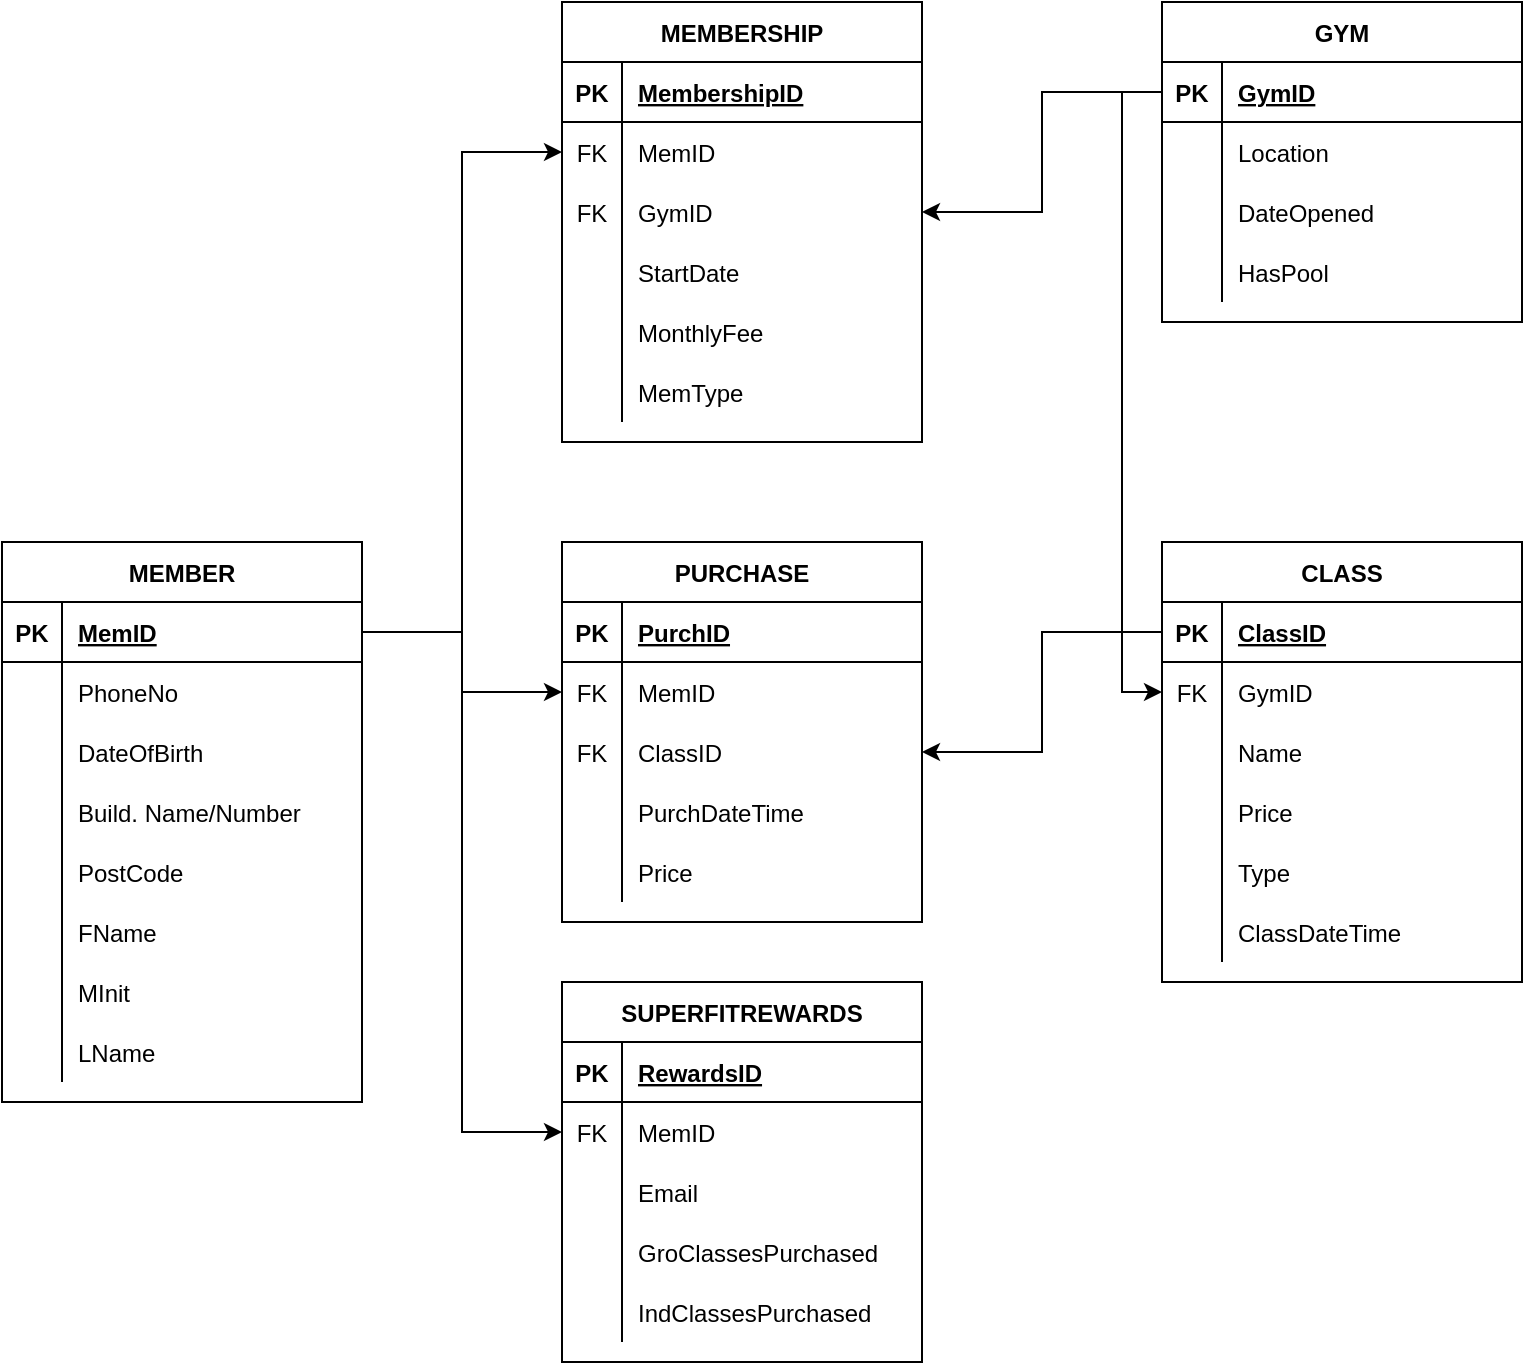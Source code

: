 <mxfile version="14.4.2" type="github">
  <diagram id="R2lEEEUBdFMjLlhIrx00" name="Page-1">
    <mxGraphModel dx="994" dy="1148" grid="1" gridSize="10" guides="1" tooltips="1" connect="1" arrows="1" fold="1" page="1" pageScale="1" pageWidth="850" pageHeight="1100" math="0" shadow="0" extFonts="Permanent Marker^https://fonts.googleapis.com/css?family=Permanent+Marker">
      <root>
        <mxCell id="0" />
        <mxCell id="1" parent="0" />
        <mxCell id="Gq89Xn09WoYa84WuYHXi-1" value="MEMBER" style="shape=table;startSize=30;container=1;collapsible=1;childLayout=tableLayout;fixedRows=1;rowLines=0;fontStyle=1;align=center;resizeLast=1;" vertex="1" parent="1">
          <mxGeometry x="40" y="360" width="180" height="280" as="geometry" />
        </mxCell>
        <mxCell id="Gq89Xn09WoYa84WuYHXi-2" value="" style="shape=partialRectangle;collapsible=0;dropTarget=0;pointerEvents=0;fillColor=none;top=0;left=0;bottom=1;right=0;points=[[0,0.5],[1,0.5]];portConstraint=eastwest;" vertex="1" parent="Gq89Xn09WoYa84WuYHXi-1">
          <mxGeometry y="30" width="180" height="30" as="geometry" />
        </mxCell>
        <mxCell id="Gq89Xn09WoYa84WuYHXi-3" value="PK" style="shape=partialRectangle;connectable=0;fillColor=none;top=0;left=0;bottom=0;right=0;fontStyle=1;overflow=hidden;" vertex="1" parent="Gq89Xn09WoYa84WuYHXi-2">
          <mxGeometry width="30" height="30" as="geometry" />
        </mxCell>
        <mxCell id="Gq89Xn09WoYa84WuYHXi-4" value="MemID" style="shape=partialRectangle;connectable=0;fillColor=none;top=0;left=0;bottom=0;right=0;align=left;spacingLeft=6;fontStyle=5;overflow=hidden;" vertex="1" parent="Gq89Xn09WoYa84WuYHXi-2">
          <mxGeometry x="30" width="150" height="30" as="geometry" />
        </mxCell>
        <mxCell id="Gq89Xn09WoYa84WuYHXi-5" value="" style="shape=partialRectangle;collapsible=0;dropTarget=0;pointerEvents=0;fillColor=none;top=0;left=0;bottom=0;right=0;points=[[0,0.5],[1,0.5]];portConstraint=eastwest;" vertex="1" parent="Gq89Xn09WoYa84WuYHXi-1">
          <mxGeometry y="60" width="180" height="30" as="geometry" />
        </mxCell>
        <mxCell id="Gq89Xn09WoYa84WuYHXi-6" value="" style="shape=partialRectangle;connectable=0;fillColor=none;top=0;left=0;bottom=0;right=0;editable=1;overflow=hidden;" vertex="1" parent="Gq89Xn09WoYa84WuYHXi-5">
          <mxGeometry width="30" height="30" as="geometry" />
        </mxCell>
        <mxCell id="Gq89Xn09WoYa84WuYHXi-7" value="PhoneNo" style="shape=partialRectangle;connectable=0;fillColor=none;top=0;left=0;bottom=0;right=0;align=left;spacingLeft=6;overflow=hidden;" vertex="1" parent="Gq89Xn09WoYa84WuYHXi-5">
          <mxGeometry x="30" width="150" height="30" as="geometry" />
        </mxCell>
        <mxCell id="Gq89Xn09WoYa84WuYHXi-8" value="" style="shape=partialRectangle;collapsible=0;dropTarget=0;pointerEvents=0;fillColor=none;top=0;left=0;bottom=0;right=0;points=[[0,0.5],[1,0.5]];portConstraint=eastwest;" vertex="1" parent="Gq89Xn09WoYa84WuYHXi-1">
          <mxGeometry y="90" width="180" height="30" as="geometry" />
        </mxCell>
        <mxCell id="Gq89Xn09WoYa84WuYHXi-9" value="" style="shape=partialRectangle;connectable=0;fillColor=none;top=0;left=0;bottom=0;right=0;editable=1;overflow=hidden;" vertex="1" parent="Gq89Xn09WoYa84WuYHXi-8">
          <mxGeometry width="30" height="30" as="geometry" />
        </mxCell>
        <mxCell id="Gq89Xn09WoYa84WuYHXi-10" value="DateOfBirth" style="shape=partialRectangle;connectable=0;fillColor=none;top=0;left=0;bottom=0;right=0;align=left;spacingLeft=6;overflow=hidden;" vertex="1" parent="Gq89Xn09WoYa84WuYHXi-8">
          <mxGeometry x="30" width="150" height="30" as="geometry" />
        </mxCell>
        <mxCell id="Gq89Xn09WoYa84WuYHXi-11" value="" style="shape=partialRectangle;collapsible=0;dropTarget=0;pointerEvents=0;fillColor=none;top=0;left=0;bottom=0;right=0;points=[[0,0.5],[1,0.5]];portConstraint=eastwest;" vertex="1" parent="Gq89Xn09WoYa84WuYHXi-1">
          <mxGeometry y="120" width="180" height="30" as="geometry" />
        </mxCell>
        <mxCell id="Gq89Xn09WoYa84WuYHXi-12" value="" style="shape=partialRectangle;connectable=0;fillColor=none;top=0;left=0;bottom=0;right=0;editable=1;overflow=hidden;" vertex="1" parent="Gq89Xn09WoYa84WuYHXi-11">
          <mxGeometry width="30" height="30" as="geometry" />
        </mxCell>
        <mxCell id="Gq89Xn09WoYa84WuYHXi-13" value="Build. Name/Number" style="shape=partialRectangle;connectable=0;fillColor=none;top=0;left=0;bottom=0;right=0;align=left;spacingLeft=6;overflow=hidden;" vertex="1" parent="Gq89Xn09WoYa84WuYHXi-11">
          <mxGeometry x="30" width="150" height="30" as="geometry" />
        </mxCell>
        <mxCell id="Gq89Xn09WoYa84WuYHXi-24" value="" style="shape=partialRectangle;collapsible=0;dropTarget=0;pointerEvents=0;fillColor=none;top=0;left=0;bottom=0;right=0;points=[[0,0.5],[1,0.5]];portConstraint=eastwest;" vertex="1" parent="Gq89Xn09WoYa84WuYHXi-1">
          <mxGeometry y="150" width="180" height="30" as="geometry" />
        </mxCell>
        <mxCell id="Gq89Xn09WoYa84WuYHXi-25" value="" style="shape=partialRectangle;connectable=0;fillColor=none;top=0;left=0;bottom=0;right=0;editable=1;overflow=hidden;" vertex="1" parent="Gq89Xn09WoYa84WuYHXi-24">
          <mxGeometry width="30" height="30" as="geometry" />
        </mxCell>
        <mxCell id="Gq89Xn09WoYa84WuYHXi-26" value="PostCode" style="shape=partialRectangle;connectable=0;fillColor=none;top=0;left=0;bottom=0;right=0;align=left;spacingLeft=6;overflow=hidden;" vertex="1" parent="Gq89Xn09WoYa84WuYHXi-24">
          <mxGeometry x="30" width="150" height="30" as="geometry" />
        </mxCell>
        <mxCell id="Gq89Xn09WoYa84WuYHXi-15" value="" style="shape=partialRectangle;collapsible=0;dropTarget=0;pointerEvents=0;fillColor=none;top=0;left=0;bottom=0;right=0;points=[[0,0.5],[1,0.5]];portConstraint=eastwest;" vertex="1" parent="Gq89Xn09WoYa84WuYHXi-1">
          <mxGeometry y="180" width="180" height="30" as="geometry" />
        </mxCell>
        <mxCell id="Gq89Xn09WoYa84WuYHXi-16" value="" style="shape=partialRectangle;connectable=0;fillColor=none;top=0;left=0;bottom=0;right=0;editable=1;overflow=hidden;" vertex="1" parent="Gq89Xn09WoYa84WuYHXi-15">
          <mxGeometry width="30" height="30" as="geometry" />
        </mxCell>
        <mxCell id="Gq89Xn09WoYa84WuYHXi-17" value="FName" style="shape=partialRectangle;connectable=0;fillColor=none;top=0;left=0;bottom=0;right=0;align=left;spacingLeft=6;overflow=hidden;" vertex="1" parent="Gq89Xn09WoYa84WuYHXi-15">
          <mxGeometry x="30" width="150" height="30" as="geometry" />
        </mxCell>
        <mxCell id="Gq89Xn09WoYa84WuYHXi-18" value="" style="shape=partialRectangle;collapsible=0;dropTarget=0;pointerEvents=0;fillColor=none;top=0;left=0;bottom=0;right=0;points=[[0,0.5],[1,0.5]];portConstraint=eastwest;" vertex="1" parent="Gq89Xn09WoYa84WuYHXi-1">
          <mxGeometry y="210" width="180" height="30" as="geometry" />
        </mxCell>
        <mxCell id="Gq89Xn09WoYa84WuYHXi-19" value="" style="shape=partialRectangle;connectable=0;fillColor=none;top=0;left=0;bottom=0;right=0;editable=1;overflow=hidden;" vertex="1" parent="Gq89Xn09WoYa84WuYHXi-18">
          <mxGeometry width="30" height="30" as="geometry" />
        </mxCell>
        <mxCell id="Gq89Xn09WoYa84WuYHXi-20" value="MInit" style="shape=partialRectangle;connectable=0;fillColor=none;top=0;left=0;bottom=0;right=0;align=left;spacingLeft=6;overflow=hidden;" vertex="1" parent="Gq89Xn09WoYa84WuYHXi-18">
          <mxGeometry x="30" width="150" height="30" as="geometry" />
        </mxCell>
        <mxCell id="Gq89Xn09WoYa84WuYHXi-21" value="" style="shape=partialRectangle;collapsible=0;dropTarget=0;pointerEvents=0;fillColor=none;top=0;left=0;bottom=0;right=0;points=[[0,0.5],[1,0.5]];portConstraint=eastwest;" vertex="1" parent="Gq89Xn09WoYa84WuYHXi-1">
          <mxGeometry y="240" width="180" height="30" as="geometry" />
        </mxCell>
        <mxCell id="Gq89Xn09WoYa84WuYHXi-22" value="" style="shape=partialRectangle;connectable=0;fillColor=none;top=0;left=0;bottom=0;right=0;editable=1;overflow=hidden;" vertex="1" parent="Gq89Xn09WoYa84WuYHXi-21">
          <mxGeometry width="30" height="30" as="geometry" />
        </mxCell>
        <mxCell id="Gq89Xn09WoYa84WuYHXi-23" value="LName" style="shape=partialRectangle;connectable=0;fillColor=none;top=0;left=0;bottom=0;right=0;align=left;spacingLeft=6;overflow=hidden;" vertex="1" parent="Gq89Xn09WoYa84WuYHXi-21">
          <mxGeometry x="30" width="150" height="30" as="geometry" />
        </mxCell>
        <mxCell id="Gq89Xn09WoYa84WuYHXi-27" value="MEMBERSHIP" style="shape=table;startSize=30;container=1;collapsible=1;childLayout=tableLayout;fixedRows=1;rowLines=0;fontStyle=1;align=center;resizeLast=1;" vertex="1" parent="1">
          <mxGeometry x="320" y="90" width="180" height="220" as="geometry" />
        </mxCell>
        <mxCell id="Gq89Xn09WoYa84WuYHXi-28" value="" style="shape=partialRectangle;collapsible=0;dropTarget=0;pointerEvents=0;fillColor=none;top=0;left=0;bottom=1;right=0;points=[[0,0.5],[1,0.5]];portConstraint=eastwest;" vertex="1" parent="Gq89Xn09WoYa84WuYHXi-27">
          <mxGeometry y="30" width="180" height="30" as="geometry" />
        </mxCell>
        <mxCell id="Gq89Xn09WoYa84WuYHXi-29" value="PK" style="shape=partialRectangle;connectable=0;fillColor=none;top=0;left=0;bottom=0;right=0;fontStyle=1;overflow=hidden;" vertex="1" parent="Gq89Xn09WoYa84WuYHXi-28">
          <mxGeometry width="30" height="30" as="geometry" />
        </mxCell>
        <mxCell id="Gq89Xn09WoYa84WuYHXi-30" value="MembershipID" style="shape=partialRectangle;connectable=0;fillColor=none;top=0;left=0;bottom=0;right=0;align=left;spacingLeft=6;fontStyle=5;overflow=hidden;" vertex="1" parent="Gq89Xn09WoYa84WuYHXi-28">
          <mxGeometry x="30" width="150" height="30" as="geometry" />
        </mxCell>
        <mxCell id="Gq89Xn09WoYa84WuYHXi-95" value="" style="shape=partialRectangle;collapsible=0;dropTarget=0;pointerEvents=0;fillColor=none;top=0;left=0;bottom=0;right=0;points=[[0,0.5],[1,0.5]];portConstraint=eastwest;" vertex="1" parent="Gq89Xn09WoYa84WuYHXi-27">
          <mxGeometry y="60" width="180" height="30" as="geometry" />
        </mxCell>
        <mxCell id="Gq89Xn09WoYa84WuYHXi-96" value="FK" style="shape=partialRectangle;connectable=0;fillColor=none;top=0;left=0;bottom=0;right=0;fontStyle=0;overflow=hidden;" vertex="1" parent="Gq89Xn09WoYa84WuYHXi-95">
          <mxGeometry width="30" height="30" as="geometry" />
        </mxCell>
        <mxCell id="Gq89Xn09WoYa84WuYHXi-97" value="MemID" style="shape=partialRectangle;connectable=0;fillColor=none;top=0;left=0;bottom=0;right=0;align=left;spacingLeft=6;fontStyle=0;overflow=hidden;" vertex="1" parent="Gq89Xn09WoYa84WuYHXi-95">
          <mxGeometry x="30" width="150" height="30" as="geometry" />
        </mxCell>
        <mxCell id="Gq89Xn09WoYa84WuYHXi-98" value="" style="shape=partialRectangle;collapsible=0;dropTarget=0;pointerEvents=0;fillColor=none;top=0;left=0;bottom=0;right=0;points=[[0,0.5],[1,0.5]];portConstraint=eastwest;" vertex="1" parent="Gq89Xn09WoYa84WuYHXi-27">
          <mxGeometry y="90" width="180" height="30" as="geometry" />
        </mxCell>
        <mxCell id="Gq89Xn09WoYa84WuYHXi-99" value="FK" style="shape=partialRectangle;connectable=0;fillColor=none;top=0;left=0;bottom=0;right=0;fontStyle=0;overflow=hidden;" vertex="1" parent="Gq89Xn09WoYa84WuYHXi-98">
          <mxGeometry width="30" height="30" as="geometry" />
        </mxCell>
        <mxCell id="Gq89Xn09WoYa84WuYHXi-100" value="GymID" style="shape=partialRectangle;connectable=0;fillColor=none;top=0;left=0;bottom=0;right=0;align=left;spacingLeft=6;fontStyle=0;overflow=hidden;" vertex="1" parent="Gq89Xn09WoYa84WuYHXi-98">
          <mxGeometry x="30" width="150" height="30" as="geometry" />
        </mxCell>
        <mxCell id="Gq89Xn09WoYa84WuYHXi-31" value="" style="shape=partialRectangle;collapsible=0;dropTarget=0;pointerEvents=0;fillColor=none;top=0;left=0;bottom=0;right=0;points=[[0,0.5],[1,0.5]];portConstraint=eastwest;" vertex="1" parent="Gq89Xn09WoYa84WuYHXi-27">
          <mxGeometry y="120" width="180" height="30" as="geometry" />
        </mxCell>
        <mxCell id="Gq89Xn09WoYa84WuYHXi-32" value="" style="shape=partialRectangle;connectable=0;fillColor=none;top=0;left=0;bottom=0;right=0;editable=1;overflow=hidden;" vertex="1" parent="Gq89Xn09WoYa84WuYHXi-31">
          <mxGeometry width="30" height="30" as="geometry" />
        </mxCell>
        <mxCell id="Gq89Xn09WoYa84WuYHXi-33" value="StartDate" style="shape=partialRectangle;connectable=0;fillColor=none;top=0;left=0;bottom=0;right=0;align=left;spacingLeft=6;overflow=hidden;" vertex="1" parent="Gq89Xn09WoYa84WuYHXi-31">
          <mxGeometry x="30" width="150" height="30" as="geometry" />
        </mxCell>
        <mxCell id="Gq89Xn09WoYa84WuYHXi-34" value="" style="shape=partialRectangle;collapsible=0;dropTarget=0;pointerEvents=0;fillColor=none;top=0;left=0;bottom=0;right=0;points=[[0,0.5],[1,0.5]];portConstraint=eastwest;" vertex="1" parent="Gq89Xn09WoYa84WuYHXi-27">
          <mxGeometry y="150" width="180" height="30" as="geometry" />
        </mxCell>
        <mxCell id="Gq89Xn09WoYa84WuYHXi-35" value="" style="shape=partialRectangle;connectable=0;fillColor=none;top=0;left=0;bottom=0;right=0;editable=1;overflow=hidden;" vertex="1" parent="Gq89Xn09WoYa84WuYHXi-34">
          <mxGeometry width="30" height="30" as="geometry" />
        </mxCell>
        <mxCell id="Gq89Xn09WoYa84WuYHXi-36" value="MonthlyFee" style="shape=partialRectangle;connectable=0;fillColor=none;top=0;left=0;bottom=0;right=0;align=left;spacingLeft=6;overflow=hidden;" vertex="1" parent="Gq89Xn09WoYa84WuYHXi-34">
          <mxGeometry x="30" width="150" height="30" as="geometry" />
        </mxCell>
        <mxCell id="Gq89Xn09WoYa84WuYHXi-37" value="" style="shape=partialRectangle;collapsible=0;dropTarget=0;pointerEvents=0;fillColor=none;top=0;left=0;bottom=0;right=0;points=[[0,0.5],[1,0.5]];portConstraint=eastwest;" vertex="1" parent="Gq89Xn09WoYa84WuYHXi-27">
          <mxGeometry y="180" width="180" height="30" as="geometry" />
        </mxCell>
        <mxCell id="Gq89Xn09WoYa84WuYHXi-38" value="" style="shape=partialRectangle;connectable=0;fillColor=none;top=0;left=0;bottom=0;right=0;editable=1;overflow=hidden;" vertex="1" parent="Gq89Xn09WoYa84WuYHXi-37">
          <mxGeometry width="30" height="30" as="geometry" />
        </mxCell>
        <mxCell id="Gq89Xn09WoYa84WuYHXi-39" value="MemType" style="shape=partialRectangle;connectable=0;fillColor=none;top=0;left=0;bottom=0;right=0;align=left;spacingLeft=6;overflow=hidden;" vertex="1" parent="Gq89Xn09WoYa84WuYHXi-37">
          <mxGeometry x="30" width="150" height="30" as="geometry" />
        </mxCell>
        <mxCell id="Gq89Xn09WoYa84WuYHXi-40" value="CLASS" style="shape=table;startSize=30;container=1;collapsible=1;childLayout=tableLayout;fixedRows=1;rowLines=0;fontStyle=1;align=center;resizeLast=1;" vertex="1" parent="1">
          <mxGeometry x="620" y="360" width="180" height="220" as="geometry" />
        </mxCell>
        <mxCell id="Gq89Xn09WoYa84WuYHXi-41" value="" style="shape=partialRectangle;collapsible=0;dropTarget=0;pointerEvents=0;fillColor=none;top=0;left=0;bottom=1;right=0;points=[[0,0.5],[1,0.5]];portConstraint=eastwest;" vertex="1" parent="Gq89Xn09WoYa84WuYHXi-40">
          <mxGeometry y="30" width="180" height="30" as="geometry" />
        </mxCell>
        <mxCell id="Gq89Xn09WoYa84WuYHXi-42" value="PK" style="shape=partialRectangle;connectable=0;fillColor=none;top=0;left=0;bottom=0;right=0;fontStyle=1;overflow=hidden;" vertex="1" parent="Gq89Xn09WoYa84WuYHXi-41">
          <mxGeometry width="30" height="30" as="geometry" />
        </mxCell>
        <mxCell id="Gq89Xn09WoYa84WuYHXi-43" value="ClassID" style="shape=partialRectangle;connectable=0;fillColor=none;top=0;left=0;bottom=0;right=0;align=left;spacingLeft=6;fontStyle=5;overflow=hidden;" vertex="1" parent="Gq89Xn09WoYa84WuYHXi-41">
          <mxGeometry x="30" width="150" height="30" as="geometry" />
        </mxCell>
        <mxCell id="Gq89Xn09WoYa84WuYHXi-128" value="" style="shape=partialRectangle;collapsible=0;dropTarget=0;pointerEvents=0;fillColor=none;top=0;left=0;bottom=0;right=0;points=[[0,0.5],[1,0.5]];portConstraint=eastwest;" vertex="1" parent="Gq89Xn09WoYa84WuYHXi-40">
          <mxGeometry y="60" width="180" height="30" as="geometry" />
        </mxCell>
        <mxCell id="Gq89Xn09WoYa84WuYHXi-129" value="FK" style="shape=partialRectangle;connectable=0;fillColor=none;top=0;left=0;bottom=0;right=0;fontStyle=0;overflow=hidden;" vertex="1" parent="Gq89Xn09WoYa84WuYHXi-128">
          <mxGeometry width="30" height="30" as="geometry" />
        </mxCell>
        <mxCell id="Gq89Xn09WoYa84WuYHXi-130" value="GymID" style="shape=partialRectangle;connectable=0;fillColor=none;top=0;left=0;bottom=0;right=0;align=left;spacingLeft=6;fontStyle=0;overflow=hidden;" vertex="1" parent="Gq89Xn09WoYa84WuYHXi-128">
          <mxGeometry x="30" width="150" height="30" as="geometry" />
        </mxCell>
        <mxCell id="Gq89Xn09WoYa84WuYHXi-44" value="" style="shape=partialRectangle;collapsible=0;dropTarget=0;pointerEvents=0;fillColor=none;top=0;left=0;bottom=0;right=0;points=[[0,0.5],[1,0.5]];portConstraint=eastwest;" vertex="1" parent="Gq89Xn09WoYa84WuYHXi-40">
          <mxGeometry y="90" width="180" height="30" as="geometry" />
        </mxCell>
        <mxCell id="Gq89Xn09WoYa84WuYHXi-45" value="" style="shape=partialRectangle;connectable=0;fillColor=none;top=0;left=0;bottom=0;right=0;editable=1;overflow=hidden;" vertex="1" parent="Gq89Xn09WoYa84WuYHXi-44">
          <mxGeometry width="30" height="30" as="geometry" />
        </mxCell>
        <mxCell id="Gq89Xn09WoYa84WuYHXi-46" value="Name" style="shape=partialRectangle;connectable=0;fillColor=none;top=0;left=0;bottom=0;right=0;align=left;spacingLeft=6;overflow=hidden;" vertex="1" parent="Gq89Xn09WoYa84WuYHXi-44">
          <mxGeometry x="30" width="150" height="30" as="geometry" />
        </mxCell>
        <mxCell id="Gq89Xn09WoYa84WuYHXi-47" value="" style="shape=partialRectangle;collapsible=0;dropTarget=0;pointerEvents=0;fillColor=none;top=0;left=0;bottom=0;right=0;points=[[0,0.5],[1,0.5]];portConstraint=eastwest;" vertex="1" parent="Gq89Xn09WoYa84WuYHXi-40">
          <mxGeometry y="120" width="180" height="30" as="geometry" />
        </mxCell>
        <mxCell id="Gq89Xn09WoYa84WuYHXi-48" value="" style="shape=partialRectangle;connectable=0;fillColor=none;top=0;left=0;bottom=0;right=0;editable=1;overflow=hidden;" vertex="1" parent="Gq89Xn09WoYa84WuYHXi-47">
          <mxGeometry width="30" height="30" as="geometry" />
        </mxCell>
        <mxCell id="Gq89Xn09WoYa84WuYHXi-49" value="Price" style="shape=partialRectangle;connectable=0;fillColor=none;top=0;left=0;bottom=0;right=0;align=left;spacingLeft=6;overflow=hidden;" vertex="1" parent="Gq89Xn09WoYa84WuYHXi-47">
          <mxGeometry x="30" width="150" height="30" as="geometry" />
        </mxCell>
        <mxCell id="Gq89Xn09WoYa84WuYHXi-50" value="" style="shape=partialRectangle;collapsible=0;dropTarget=0;pointerEvents=0;fillColor=none;top=0;left=0;bottom=0;right=0;points=[[0,0.5],[1,0.5]];portConstraint=eastwest;" vertex="1" parent="Gq89Xn09WoYa84WuYHXi-40">
          <mxGeometry y="150" width="180" height="30" as="geometry" />
        </mxCell>
        <mxCell id="Gq89Xn09WoYa84WuYHXi-51" value="" style="shape=partialRectangle;connectable=0;fillColor=none;top=0;left=0;bottom=0;right=0;editable=1;overflow=hidden;" vertex="1" parent="Gq89Xn09WoYa84WuYHXi-50">
          <mxGeometry width="30" height="30" as="geometry" />
        </mxCell>
        <mxCell id="Gq89Xn09WoYa84WuYHXi-52" value="Type" style="shape=partialRectangle;connectable=0;fillColor=none;top=0;left=0;bottom=0;right=0;align=left;spacingLeft=6;overflow=hidden;" vertex="1" parent="Gq89Xn09WoYa84WuYHXi-50">
          <mxGeometry x="30" width="150" height="30" as="geometry" />
        </mxCell>
        <mxCell id="Gq89Xn09WoYa84WuYHXi-56" value="" style="shape=partialRectangle;collapsible=0;dropTarget=0;pointerEvents=0;fillColor=none;top=0;left=0;bottom=0;right=0;points=[[0,0.5],[1,0.5]];portConstraint=eastwest;" vertex="1" parent="Gq89Xn09WoYa84WuYHXi-40">
          <mxGeometry y="180" width="180" height="30" as="geometry" />
        </mxCell>
        <mxCell id="Gq89Xn09WoYa84WuYHXi-57" value="" style="shape=partialRectangle;connectable=0;fillColor=none;top=0;left=0;bottom=0;right=0;editable=1;overflow=hidden;" vertex="1" parent="Gq89Xn09WoYa84WuYHXi-56">
          <mxGeometry width="30" height="30" as="geometry" />
        </mxCell>
        <mxCell id="Gq89Xn09WoYa84WuYHXi-58" value="ClassDateTime" style="shape=partialRectangle;connectable=0;fillColor=none;top=0;left=0;bottom=0;right=0;align=left;spacingLeft=6;overflow=hidden;" vertex="1" parent="Gq89Xn09WoYa84WuYHXi-56">
          <mxGeometry x="30" width="150" height="30" as="geometry" />
        </mxCell>
        <mxCell id="Gq89Xn09WoYa84WuYHXi-59" value="PURCHASE" style="shape=table;startSize=30;container=1;collapsible=1;childLayout=tableLayout;fixedRows=1;rowLines=0;fontStyle=1;align=center;resizeLast=1;" vertex="1" parent="1">
          <mxGeometry x="320" y="360" width="180" height="190" as="geometry" />
        </mxCell>
        <mxCell id="Gq89Xn09WoYa84WuYHXi-60" value="" style="shape=partialRectangle;collapsible=0;dropTarget=0;pointerEvents=0;fillColor=none;top=0;left=0;bottom=1;right=0;points=[[0,0.5],[1,0.5]];portConstraint=eastwest;" vertex="1" parent="Gq89Xn09WoYa84WuYHXi-59">
          <mxGeometry y="30" width="180" height="30" as="geometry" />
        </mxCell>
        <mxCell id="Gq89Xn09WoYa84WuYHXi-61" value="PK" style="shape=partialRectangle;connectable=0;fillColor=none;top=0;left=0;bottom=0;right=0;fontStyle=1;overflow=hidden;" vertex="1" parent="Gq89Xn09WoYa84WuYHXi-60">
          <mxGeometry width="30" height="30" as="geometry" />
        </mxCell>
        <mxCell id="Gq89Xn09WoYa84WuYHXi-62" value="PurchID" style="shape=partialRectangle;connectable=0;fillColor=none;top=0;left=0;bottom=0;right=0;align=left;spacingLeft=6;fontStyle=5;overflow=hidden;" vertex="1" parent="Gq89Xn09WoYa84WuYHXi-60">
          <mxGeometry x="30" width="150" height="30" as="geometry" />
        </mxCell>
        <mxCell id="Gq89Xn09WoYa84WuYHXi-75" value="" style="shape=partialRectangle;collapsible=0;dropTarget=0;pointerEvents=0;fillColor=none;top=0;left=0;bottom=0;right=0;points=[[0,0.5],[1,0.5]];portConstraint=eastwest;" vertex="1" parent="Gq89Xn09WoYa84WuYHXi-59">
          <mxGeometry y="60" width="180" height="30" as="geometry" />
        </mxCell>
        <mxCell id="Gq89Xn09WoYa84WuYHXi-76" value="FK" style="shape=partialRectangle;connectable=0;fillColor=none;top=0;left=0;bottom=0;right=0;fontStyle=0;overflow=hidden;" vertex="1" parent="Gq89Xn09WoYa84WuYHXi-75">
          <mxGeometry width="30" height="30" as="geometry" />
        </mxCell>
        <mxCell id="Gq89Xn09WoYa84WuYHXi-77" value="MemID" style="shape=partialRectangle;connectable=0;fillColor=none;top=0;left=0;bottom=0;right=0;align=left;spacingLeft=6;fontStyle=0;overflow=hidden;" vertex="1" parent="Gq89Xn09WoYa84WuYHXi-75">
          <mxGeometry x="30" width="150" height="30" as="geometry" />
        </mxCell>
        <mxCell id="Gq89Xn09WoYa84WuYHXi-122" value="" style="shape=partialRectangle;collapsible=0;dropTarget=0;pointerEvents=0;fillColor=none;top=0;left=0;bottom=0;right=0;points=[[0,0.5],[1,0.5]];portConstraint=eastwest;" vertex="1" parent="Gq89Xn09WoYa84WuYHXi-59">
          <mxGeometry y="90" width="180" height="30" as="geometry" />
        </mxCell>
        <mxCell id="Gq89Xn09WoYa84WuYHXi-123" value="FK" style="shape=partialRectangle;connectable=0;fillColor=none;top=0;left=0;bottom=0;right=0;fontStyle=0;overflow=hidden;" vertex="1" parent="Gq89Xn09WoYa84WuYHXi-122">
          <mxGeometry width="30" height="30" as="geometry" />
        </mxCell>
        <mxCell id="Gq89Xn09WoYa84WuYHXi-124" value="ClassID" style="shape=partialRectangle;connectable=0;fillColor=none;top=0;left=0;bottom=0;right=0;align=left;spacingLeft=6;fontStyle=0;overflow=hidden;" vertex="1" parent="Gq89Xn09WoYa84WuYHXi-122">
          <mxGeometry x="30" width="150" height="30" as="geometry" />
        </mxCell>
        <mxCell id="Gq89Xn09WoYa84WuYHXi-63" value="" style="shape=partialRectangle;collapsible=0;dropTarget=0;pointerEvents=0;fillColor=none;top=0;left=0;bottom=0;right=0;points=[[0,0.5],[1,0.5]];portConstraint=eastwest;" vertex="1" parent="Gq89Xn09WoYa84WuYHXi-59">
          <mxGeometry y="120" width="180" height="30" as="geometry" />
        </mxCell>
        <mxCell id="Gq89Xn09WoYa84WuYHXi-64" value="" style="shape=partialRectangle;connectable=0;fillColor=none;top=0;left=0;bottom=0;right=0;editable=1;overflow=hidden;" vertex="1" parent="Gq89Xn09WoYa84WuYHXi-63">
          <mxGeometry width="30" height="30" as="geometry" />
        </mxCell>
        <mxCell id="Gq89Xn09WoYa84WuYHXi-65" value="PurchDateTime" style="shape=partialRectangle;connectable=0;fillColor=none;top=0;left=0;bottom=0;right=0;align=left;spacingLeft=6;overflow=hidden;" vertex="1" parent="Gq89Xn09WoYa84WuYHXi-63">
          <mxGeometry x="30" width="150" height="30" as="geometry" />
        </mxCell>
        <mxCell id="Gq89Xn09WoYa84WuYHXi-66" value="" style="shape=partialRectangle;collapsible=0;dropTarget=0;pointerEvents=0;fillColor=none;top=0;left=0;bottom=0;right=0;points=[[0,0.5],[1,0.5]];portConstraint=eastwest;" vertex="1" parent="Gq89Xn09WoYa84WuYHXi-59">
          <mxGeometry y="150" width="180" height="30" as="geometry" />
        </mxCell>
        <mxCell id="Gq89Xn09WoYa84WuYHXi-67" value="" style="shape=partialRectangle;connectable=0;fillColor=none;top=0;left=0;bottom=0;right=0;editable=1;overflow=hidden;" vertex="1" parent="Gq89Xn09WoYa84WuYHXi-66">
          <mxGeometry width="30" height="30" as="geometry" />
        </mxCell>
        <mxCell id="Gq89Xn09WoYa84WuYHXi-68" value="Price" style="shape=partialRectangle;connectable=0;fillColor=none;top=0;left=0;bottom=0;right=0;align=left;spacingLeft=6;overflow=hidden;" vertex="1" parent="Gq89Xn09WoYa84WuYHXi-66">
          <mxGeometry x="30" width="150" height="30" as="geometry" />
        </mxCell>
        <mxCell id="Gq89Xn09WoYa84WuYHXi-78" value="SUPERFITREWARDS" style="shape=table;startSize=30;container=1;collapsible=1;childLayout=tableLayout;fixedRows=1;rowLines=0;fontStyle=1;align=center;resizeLast=1;" vertex="1" parent="1">
          <mxGeometry x="320" y="580" width="180" height="190" as="geometry" />
        </mxCell>
        <mxCell id="Gq89Xn09WoYa84WuYHXi-79" value="" style="shape=partialRectangle;collapsible=0;dropTarget=0;pointerEvents=0;fillColor=none;top=0;left=0;bottom=1;right=0;points=[[0,0.5],[1,0.5]];portConstraint=eastwest;" vertex="1" parent="Gq89Xn09WoYa84WuYHXi-78">
          <mxGeometry y="30" width="180" height="30" as="geometry" />
        </mxCell>
        <mxCell id="Gq89Xn09WoYa84WuYHXi-80" value="PK" style="shape=partialRectangle;connectable=0;fillColor=none;top=0;left=0;bottom=0;right=0;fontStyle=1;overflow=hidden;" vertex="1" parent="Gq89Xn09WoYa84WuYHXi-79">
          <mxGeometry width="30" height="30" as="geometry" />
        </mxCell>
        <mxCell id="Gq89Xn09WoYa84WuYHXi-81" value="RewardsID" style="shape=partialRectangle;connectable=0;fillColor=none;top=0;left=0;bottom=0;right=0;align=left;spacingLeft=6;fontStyle=5;overflow=hidden;" vertex="1" parent="Gq89Xn09WoYa84WuYHXi-79">
          <mxGeometry x="30" width="150" height="30" as="geometry" />
        </mxCell>
        <mxCell id="Gq89Xn09WoYa84WuYHXi-101" value="" style="shape=partialRectangle;collapsible=0;dropTarget=0;pointerEvents=0;fillColor=none;top=0;left=0;bottom=0;right=0;points=[[0,0.5],[1,0.5]];portConstraint=eastwest;" vertex="1" parent="Gq89Xn09WoYa84WuYHXi-78">
          <mxGeometry y="60" width="180" height="30" as="geometry" />
        </mxCell>
        <mxCell id="Gq89Xn09WoYa84WuYHXi-102" value="FK" style="shape=partialRectangle;connectable=0;fillColor=none;top=0;left=0;bottom=0;right=0;fontStyle=0;overflow=hidden;" vertex="1" parent="Gq89Xn09WoYa84WuYHXi-101">
          <mxGeometry width="30" height="30" as="geometry" />
        </mxCell>
        <mxCell id="Gq89Xn09WoYa84WuYHXi-103" value="MemID" style="shape=partialRectangle;connectable=0;fillColor=none;top=0;left=0;bottom=0;right=0;align=left;spacingLeft=6;fontStyle=0;overflow=hidden;" vertex="1" parent="Gq89Xn09WoYa84WuYHXi-101">
          <mxGeometry x="30" width="150" height="30" as="geometry" />
        </mxCell>
        <mxCell id="Gq89Xn09WoYa84WuYHXi-82" value="" style="shape=partialRectangle;collapsible=0;dropTarget=0;pointerEvents=0;fillColor=none;top=0;left=0;bottom=0;right=0;points=[[0,0.5],[1,0.5]];portConstraint=eastwest;" vertex="1" parent="Gq89Xn09WoYa84WuYHXi-78">
          <mxGeometry y="90" width="180" height="30" as="geometry" />
        </mxCell>
        <mxCell id="Gq89Xn09WoYa84WuYHXi-83" value="" style="shape=partialRectangle;connectable=0;fillColor=none;top=0;left=0;bottom=0;right=0;editable=1;overflow=hidden;" vertex="1" parent="Gq89Xn09WoYa84WuYHXi-82">
          <mxGeometry width="30" height="30" as="geometry" />
        </mxCell>
        <mxCell id="Gq89Xn09WoYa84WuYHXi-84" value="Email" style="shape=partialRectangle;connectable=0;fillColor=none;top=0;left=0;bottom=0;right=0;align=left;spacingLeft=6;overflow=hidden;" vertex="1" parent="Gq89Xn09WoYa84WuYHXi-82">
          <mxGeometry x="30" width="150" height="30" as="geometry" />
        </mxCell>
        <mxCell id="Gq89Xn09WoYa84WuYHXi-85" value="" style="shape=partialRectangle;collapsible=0;dropTarget=0;pointerEvents=0;fillColor=none;top=0;left=0;bottom=0;right=0;points=[[0,0.5],[1,0.5]];portConstraint=eastwest;" vertex="1" parent="Gq89Xn09WoYa84WuYHXi-78">
          <mxGeometry y="120" width="180" height="30" as="geometry" />
        </mxCell>
        <mxCell id="Gq89Xn09WoYa84WuYHXi-86" value="" style="shape=partialRectangle;connectable=0;fillColor=none;top=0;left=0;bottom=0;right=0;editable=1;overflow=hidden;" vertex="1" parent="Gq89Xn09WoYa84WuYHXi-85">
          <mxGeometry width="30" height="30" as="geometry" />
        </mxCell>
        <mxCell id="Gq89Xn09WoYa84WuYHXi-87" value="GroClassesPurchased" style="shape=partialRectangle;connectable=0;fillColor=none;top=0;left=0;bottom=0;right=0;align=left;spacingLeft=6;overflow=hidden;" vertex="1" parent="Gq89Xn09WoYa84WuYHXi-85">
          <mxGeometry x="30" width="150" height="30" as="geometry" />
        </mxCell>
        <mxCell id="Gq89Xn09WoYa84WuYHXi-88" value="" style="shape=partialRectangle;collapsible=0;dropTarget=0;pointerEvents=0;fillColor=none;top=0;left=0;bottom=0;right=0;points=[[0,0.5],[1,0.5]];portConstraint=eastwest;" vertex="1" parent="Gq89Xn09WoYa84WuYHXi-78">
          <mxGeometry y="150" width="180" height="30" as="geometry" />
        </mxCell>
        <mxCell id="Gq89Xn09WoYa84WuYHXi-89" value="" style="shape=partialRectangle;connectable=0;fillColor=none;top=0;left=0;bottom=0;right=0;editable=1;overflow=hidden;" vertex="1" parent="Gq89Xn09WoYa84WuYHXi-88">
          <mxGeometry width="30" height="30" as="geometry" />
        </mxCell>
        <mxCell id="Gq89Xn09WoYa84WuYHXi-90" value="IndClassesPurchased" style="shape=partialRectangle;connectable=0;fillColor=none;top=0;left=0;bottom=0;right=0;align=left;spacingLeft=6;overflow=hidden;" vertex="1" parent="Gq89Xn09WoYa84WuYHXi-88">
          <mxGeometry x="30" width="150" height="30" as="geometry" />
        </mxCell>
        <mxCell id="Gq89Xn09WoYa84WuYHXi-104" value="GYM" style="shape=table;startSize=30;container=1;collapsible=1;childLayout=tableLayout;fixedRows=1;rowLines=0;fontStyle=1;align=center;resizeLast=1;" vertex="1" parent="1">
          <mxGeometry x="620" y="90" width="180" height="160" as="geometry" />
        </mxCell>
        <mxCell id="Gq89Xn09WoYa84WuYHXi-105" value="" style="shape=partialRectangle;collapsible=0;dropTarget=0;pointerEvents=0;fillColor=none;top=0;left=0;bottom=1;right=0;points=[[0,0.5],[1,0.5]];portConstraint=eastwest;" vertex="1" parent="Gq89Xn09WoYa84WuYHXi-104">
          <mxGeometry y="30" width="180" height="30" as="geometry" />
        </mxCell>
        <mxCell id="Gq89Xn09WoYa84WuYHXi-106" value="PK" style="shape=partialRectangle;connectable=0;fillColor=none;top=0;left=0;bottom=0;right=0;fontStyle=1;overflow=hidden;" vertex="1" parent="Gq89Xn09WoYa84WuYHXi-105">
          <mxGeometry width="30" height="30" as="geometry" />
        </mxCell>
        <mxCell id="Gq89Xn09WoYa84WuYHXi-107" value="GymID" style="shape=partialRectangle;connectable=0;fillColor=none;top=0;left=0;bottom=0;right=0;align=left;spacingLeft=6;fontStyle=5;overflow=hidden;" vertex="1" parent="Gq89Xn09WoYa84WuYHXi-105">
          <mxGeometry x="30" width="150" height="30" as="geometry" />
        </mxCell>
        <mxCell id="Gq89Xn09WoYa84WuYHXi-108" value="" style="shape=partialRectangle;collapsible=0;dropTarget=0;pointerEvents=0;fillColor=none;top=0;left=0;bottom=0;right=0;points=[[0,0.5],[1,0.5]];portConstraint=eastwest;" vertex="1" parent="Gq89Xn09WoYa84WuYHXi-104">
          <mxGeometry y="60" width="180" height="30" as="geometry" />
        </mxCell>
        <mxCell id="Gq89Xn09WoYa84WuYHXi-109" value="" style="shape=partialRectangle;connectable=0;fillColor=none;top=0;left=0;bottom=0;right=0;editable=1;overflow=hidden;" vertex="1" parent="Gq89Xn09WoYa84WuYHXi-108">
          <mxGeometry width="30" height="30" as="geometry" />
        </mxCell>
        <mxCell id="Gq89Xn09WoYa84WuYHXi-110" value="Location" style="shape=partialRectangle;connectable=0;fillColor=none;top=0;left=0;bottom=0;right=0;align=left;spacingLeft=6;overflow=hidden;" vertex="1" parent="Gq89Xn09WoYa84WuYHXi-108">
          <mxGeometry x="30" width="150" height="30" as="geometry" />
        </mxCell>
        <mxCell id="Gq89Xn09WoYa84WuYHXi-111" value="" style="shape=partialRectangle;collapsible=0;dropTarget=0;pointerEvents=0;fillColor=none;top=0;left=0;bottom=0;right=0;points=[[0,0.5],[1,0.5]];portConstraint=eastwest;" vertex="1" parent="Gq89Xn09WoYa84WuYHXi-104">
          <mxGeometry y="90" width="180" height="30" as="geometry" />
        </mxCell>
        <mxCell id="Gq89Xn09WoYa84WuYHXi-112" value="" style="shape=partialRectangle;connectable=0;fillColor=none;top=0;left=0;bottom=0;right=0;editable=1;overflow=hidden;" vertex="1" parent="Gq89Xn09WoYa84WuYHXi-111">
          <mxGeometry width="30" height="30" as="geometry" />
        </mxCell>
        <mxCell id="Gq89Xn09WoYa84WuYHXi-113" value="DateOpened" style="shape=partialRectangle;connectable=0;fillColor=none;top=0;left=0;bottom=0;right=0;align=left;spacingLeft=6;overflow=hidden;" vertex="1" parent="Gq89Xn09WoYa84WuYHXi-111">
          <mxGeometry x="30" width="150" height="30" as="geometry" />
        </mxCell>
        <mxCell id="Gq89Xn09WoYa84WuYHXi-114" value="" style="shape=partialRectangle;collapsible=0;dropTarget=0;pointerEvents=0;fillColor=none;top=0;left=0;bottom=0;right=0;points=[[0,0.5],[1,0.5]];portConstraint=eastwest;" vertex="1" parent="Gq89Xn09WoYa84WuYHXi-104">
          <mxGeometry y="120" width="180" height="30" as="geometry" />
        </mxCell>
        <mxCell id="Gq89Xn09WoYa84WuYHXi-115" value="" style="shape=partialRectangle;connectable=0;fillColor=none;top=0;left=0;bottom=0;right=0;editable=1;overflow=hidden;" vertex="1" parent="Gq89Xn09WoYa84WuYHXi-114">
          <mxGeometry width="30" height="30" as="geometry" />
        </mxCell>
        <mxCell id="Gq89Xn09WoYa84WuYHXi-116" value="HasPool" style="shape=partialRectangle;connectable=0;fillColor=none;top=0;left=0;bottom=0;right=0;align=left;spacingLeft=6;overflow=hidden;" vertex="1" parent="Gq89Xn09WoYa84WuYHXi-114">
          <mxGeometry x="30" width="150" height="30" as="geometry" />
        </mxCell>
        <mxCell id="Gq89Xn09WoYa84WuYHXi-119" style="edgeStyle=orthogonalEdgeStyle;rounded=0;orthogonalLoop=1;jettySize=auto;html=1;exitX=0;exitY=0.5;exitDx=0;exitDy=0;entryX=1;entryY=0.5;entryDx=0;entryDy=0;" edge="1" parent="1" source="Gq89Xn09WoYa84WuYHXi-105" target="Gq89Xn09WoYa84WuYHXi-98">
          <mxGeometry relative="1" as="geometry" />
        </mxCell>
        <mxCell id="Gq89Xn09WoYa84WuYHXi-120" style="edgeStyle=orthogonalEdgeStyle;rounded=0;orthogonalLoop=1;jettySize=auto;html=1;exitX=1;exitY=0.5;exitDx=0;exitDy=0;entryX=0;entryY=0.5;entryDx=0;entryDy=0;" edge="1" parent="1" source="Gq89Xn09WoYa84WuYHXi-2" target="Gq89Xn09WoYa84WuYHXi-95">
          <mxGeometry relative="1" as="geometry" />
        </mxCell>
        <mxCell id="Gq89Xn09WoYa84WuYHXi-121" style="edgeStyle=orthogonalEdgeStyle;rounded=0;orthogonalLoop=1;jettySize=auto;html=1;exitX=1;exitY=0.5;exitDx=0;exitDy=0;entryX=0;entryY=0.5;entryDx=0;entryDy=0;" edge="1" parent="1" source="Gq89Xn09WoYa84WuYHXi-2" target="Gq89Xn09WoYa84WuYHXi-75">
          <mxGeometry relative="1" as="geometry" />
        </mxCell>
        <mxCell id="Gq89Xn09WoYa84WuYHXi-126" style="edgeStyle=orthogonalEdgeStyle;rounded=0;orthogonalLoop=1;jettySize=auto;html=1;exitX=0;exitY=0.5;exitDx=0;exitDy=0;entryX=1;entryY=0.5;entryDx=0;entryDy=0;" edge="1" parent="1" source="Gq89Xn09WoYa84WuYHXi-41" target="Gq89Xn09WoYa84WuYHXi-122">
          <mxGeometry relative="1" as="geometry" />
        </mxCell>
        <mxCell id="Gq89Xn09WoYa84WuYHXi-127" style="edgeStyle=orthogonalEdgeStyle;rounded=0;orthogonalLoop=1;jettySize=auto;html=1;exitX=1;exitY=0.5;exitDx=0;exitDy=0;entryX=0;entryY=0.5;entryDx=0;entryDy=0;" edge="1" parent="1" source="Gq89Xn09WoYa84WuYHXi-2" target="Gq89Xn09WoYa84WuYHXi-101">
          <mxGeometry relative="1" as="geometry" />
        </mxCell>
        <mxCell id="Gq89Xn09WoYa84WuYHXi-132" style="edgeStyle=orthogonalEdgeStyle;rounded=0;orthogonalLoop=1;jettySize=auto;html=1;exitX=0;exitY=0.5;exitDx=0;exitDy=0;entryX=0;entryY=0.5;entryDx=0;entryDy=0;" edge="1" parent="1" source="Gq89Xn09WoYa84WuYHXi-105" target="Gq89Xn09WoYa84WuYHXi-128">
          <mxGeometry relative="1" as="geometry" />
        </mxCell>
      </root>
    </mxGraphModel>
  </diagram>
</mxfile>
